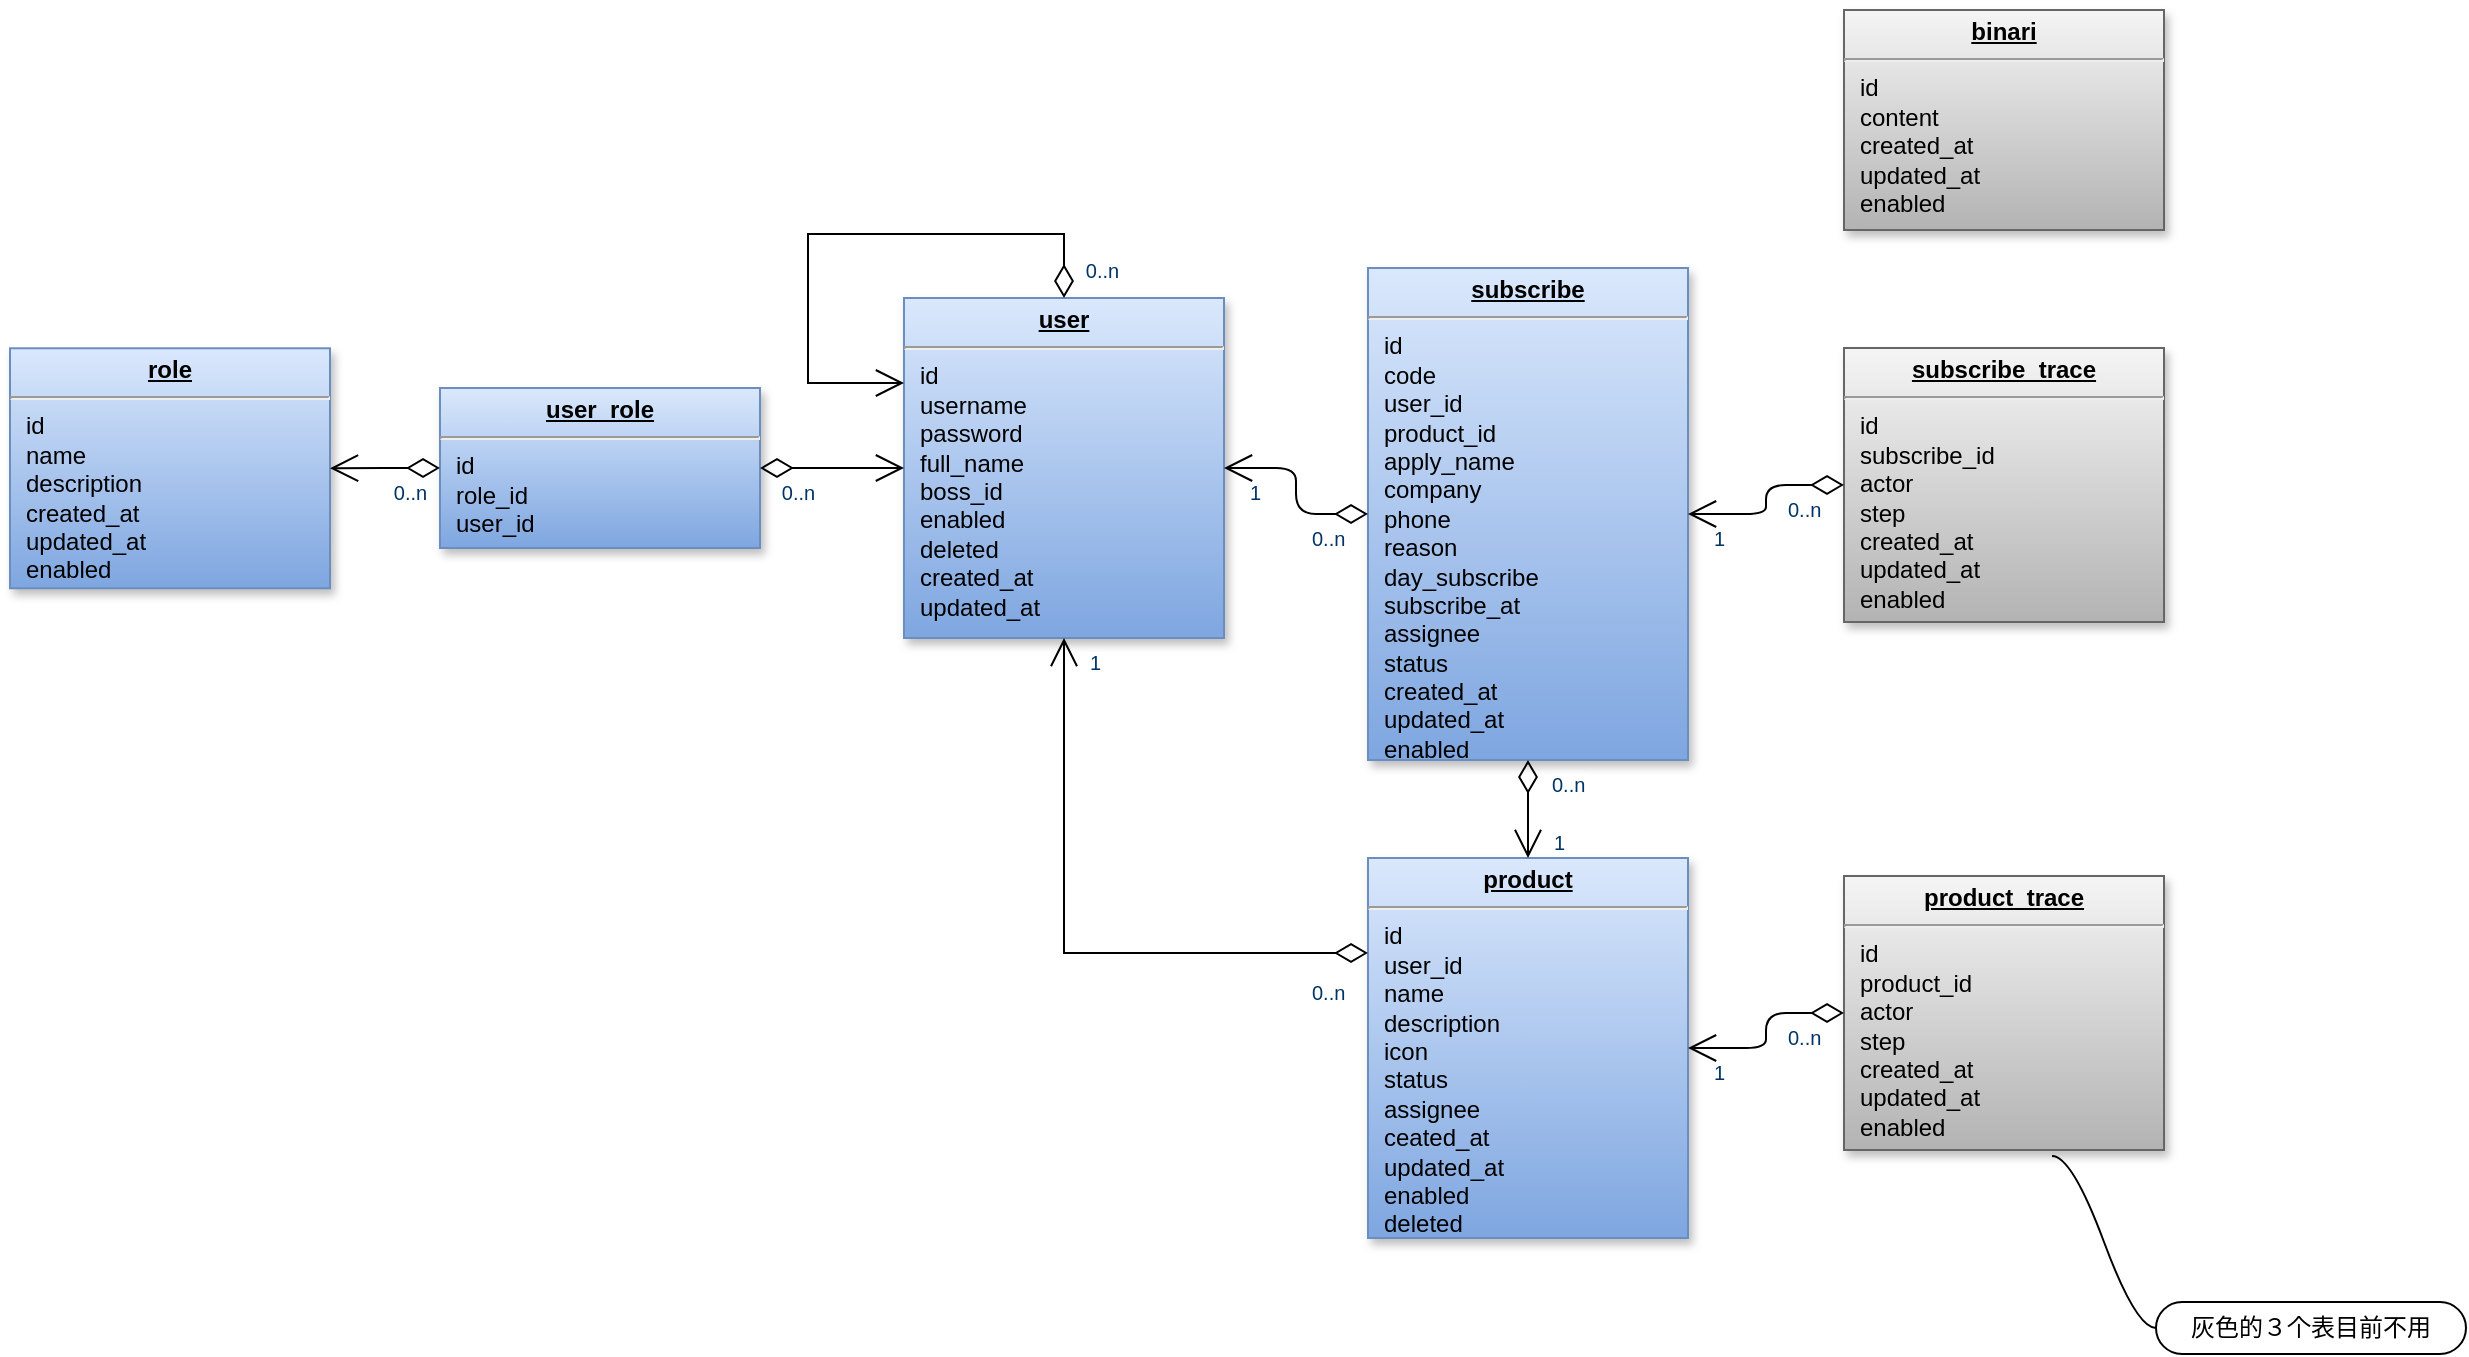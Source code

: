 <mxfile pages="1" version="11.2.5" type="github"><diagram name="Page-1" id="efa7a0a1-bf9b-a30e-e6df-94a7791c09e9"><mxGraphModel dx="1422" dy="803" grid="0" gridSize="10" guides="1" tooltips="1" connect="1" arrows="1" fold="1" page="0" pageScale="1" pageWidth="826" pageHeight="1169" background="#ffffff" math="0" shadow="0"><root><mxCell id="0"/><mxCell id="1" parent="0"/><mxCell id="19" value="&lt;p style=&quot;margin: 0px ; margin-top: 4px ; text-align: center ; text-decoration: underline&quot;&gt;&lt;strong&gt;role&lt;/strong&gt;&lt;/p&gt;&lt;hr&gt;&lt;p style=&quot;margin: 0px ; margin-left: 8px&quot;&gt;id&lt;br&gt;name&lt;/p&gt;&lt;p style=&quot;margin: 0px ; margin-left: 8px&quot;&gt;description&lt;/p&gt;&lt;p style=&quot;margin: 0px ; margin-left: 8px&quot;&gt;created_at&lt;/p&gt;&lt;p style=&quot;margin: 0px ; margin-left: 8px&quot;&gt;updated_at&lt;/p&gt;&lt;p style=&quot;margin: 0px ; margin-left: 8px&quot;&gt;enabled&lt;/p&gt;" style="verticalAlign=top;align=left;overflow=fill;fontSize=12;fontFamily=Helvetica;html=1;strokeColor=#6c8ebf;shadow=1;fillColor=#dae8fc;gradientColor=#7ea6e0;" parent="1" vertex="1"><mxGeometry x="236.0" y="445.14" width="160" height="120" as="geometry"/></mxCell><mxCell id="22" value="&lt;p style=&quot;margin: 0px ; margin-top: 4px ; text-align: center ; text-decoration: underline&quot;&gt;&lt;b&gt;user&lt;/b&gt;&lt;/p&gt;&lt;hr&gt;&lt;p style=&quot;margin: 0px ; margin-left: 8px&quot;&gt;id&lt;/p&gt;&lt;p style=&quot;margin: 0px ; margin-left: 8px&quot;&gt;username&lt;/p&gt;&lt;p style=&quot;margin: 0px ; margin-left: 8px&quot;&gt;password&lt;/p&gt;&lt;p style=&quot;margin: 0px ; margin-left: 8px&quot;&gt;full_name&lt;br&gt;&lt;/p&gt;&lt;p style=&quot;margin: 0px ; margin-left: 8px&quot;&gt;boss_id&lt;br&gt;&lt;/p&gt;&lt;p style=&quot;margin: 0px ; margin-left: 8px&quot;&gt;enabled&lt;/p&gt;&lt;p style=&quot;margin: 0px ; margin-left: 8px&quot;&gt;deleted&lt;/p&gt;&lt;p style=&quot;margin: 0px ; margin-left: 8px&quot;&gt;created_at&lt;/p&gt;&lt;p style=&quot;margin: 0px ; margin-left: 8px&quot;&gt;updated_at&lt;/p&gt;" style="verticalAlign=top;align=left;overflow=fill;fontSize=12;fontFamily=Helvetica;html=1;strokeColor=#6c8ebf;shadow=1;fillColor=#dae8fc;gradientColor=#7ea6e0;" parent="1" vertex="1"><mxGeometry x="683" y="420" width="160" height="170" as="geometry"/></mxCell><mxCell id="23" value="&lt;p style=&quot;margin: 0px ; margin-top: 4px ; text-align: center ; text-decoration: underline&quot;&gt;&lt;b&gt;user_role&lt;/b&gt;&lt;/p&gt;&lt;hr&gt;&lt;p style=&quot;margin: 0px ; margin-left: 8px&quot;&gt;id&lt;/p&gt;&lt;p style=&quot;margin: 0px ; margin-left: 8px&quot;&gt;role_id&lt;/p&gt;&lt;p style=&quot;margin: 0px ; margin-left: 8px&quot;&gt;user_id&lt;/p&gt;" style="verticalAlign=top;align=left;overflow=fill;fontSize=12;fontFamily=Helvetica;html=1;strokeColor=#6c8ebf;shadow=1;fillColor=#dae8fc;gradientColor=#7ea6e0;" parent="1" vertex="1"><mxGeometry x="451" y="465" width="160" height="80" as="geometry"/></mxCell><mxCell id="26" value="&lt;p style=&quot;margin: 0px ; margin-top: 4px ; text-align: center ; text-decoration: underline&quot;&gt;&lt;b&gt;product&lt;/b&gt;&lt;/p&gt;&lt;hr&gt;&lt;p style=&quot;margin: 0px ; margin-left: 8px&quot;&gt;id&lt;/p&gt;&lt;p style=&quot;margin: 0px ; margin-left: 8px&quot;&gt;user_id&lt;/p&gt;&lt;p style=&quot;margin: 0px ; margin-left: 8px&quot;&gt;name&lt;/p&gt;&lt;p style=&quot;margin: 0px ; margin-left: 8px&quot;&gt;description&lt;/p&gt;&lt;p style=&quot;margin: 0px ; margin-left: 8px&quot;&gt;icon&lt;/p&gt;&lt;p style=&quot;margin: 0px ; margin-left: 8px&quot;&gt;status&lt;/p&gt;&lt;p style=&quot;margin: 0px ; margin-left: 8px&quot;&gt;assignee&lt;/p&gt;&lt;p style=&quot;margin: 0px ; margin-left: 8px&quot;&gt;ceated_at&lt;/p&gt;&lt;p style=&quot;margin: 0px ; margin-left: 8px&quot;&gt;updated_at&lt;/p&gt;&lt;p style=&quot;margin: 0px ; margin-left: 8px&quot;&gt;enabled&lt;/p&gt;&lt;p style=&quot;margin: 0px ; margin-left: 8px&quot;&gt;deleted&lt;/p&gt;" style="verticalAlign=top;align=left;overflow=fill;fontSize=12;fontFamily=Helvetica;html=1;strokeColor=#6c8ebf;shadow=1;fillColor=#dae8fc;gradientColor=#7ea6e0;" parent="1" vertex="1"><mxGeometry x="915" y="700" width="160" height="190" as="geometry"/></mxCell><mxCell id="27" value="&lt;p style=&quot;margin: 0px ; margin-top: 4px ; text-align: center ; text-decoration: underline&quot;&gt;&lt;b&gt;subscribe&lt;/b&gt;&lt;/p&gt;&lt;hr&gt;&lt;p style=&quot;margin: 0px ; margin-left: 8px&quot;&gt;id&lt;/p&gt;&lt;p style=&quot;margin: 0px ; margin-left: 8px&quot;&gt;code&lt;br&gt;user_id&lt;/p&gt;&lt;p style=&quot;margin: 0px ; margin-left: 8px&quot;&gt;product_id&lt;/p&gt;&lt;p style=&quot;margin: 0px ; margin-left: 8px&quot;&gt;apply_name&lt;/p&gt;&lt;p style=&quot;margin: 0px ; margin-left: 8px&quot;&gt;company&lt;/p&gt;&lt;p style=&quot;margin: 0px ; margin-left: 8px&quot;&gt;phone&lt;/p&gt;&lt;p style=&quot;margin: 0px ; margin-left: 8px&quot;&gt;reason&lt;/p&gt;&lt;p style=&quot;margin: 0px ; margin-left: 8px&quot;&gt;day_subscribe&lt;/p&gt;&lt;p style=&quot;margin: 0px ; margin-left: 8px&quot;&gt;subscribe_at&lt;/p&gt;&lt;p style=&quot;margin: 0px ; margin-left: 8px&quot;&gt;assignee&lt;/p&gt;&lt;p style=&quot;margin: 0px ; margin-left: 8px&quot;&gt;status&lt;/p&gt;&lt;p style=&quot;margin: 0px ; margin-left: 8px&quot;&gt;created_at&lt;/p&gt;&lt;p style=&quot;margin: 0px ; margin-left: 8px&quot;&gt;updated_at&lt;/p&gt;&lt;p style=&quot;margin: 0px ; margin-left: 8px&quot;&gt;enabled&lt;/p&gt;" style="verticalAlign=top;align=left;overflow=fill;fontSize=12;fontFamily=Helvetica;html=1;strokeColor=#6c8ebf;shadow=1;fillColor=#dae8fc;gradientColor=#7ea6e0;" parent="1" vertex="1"><mxGeometry x="915" y="405" width="160" height="246" as="geometry"/></mxCell><mxCell id="32" value="&lt;p style=&quot;margin: 0px ; margin-top: 4px ; text-align: center ; text-decoration: underline&quot;&gt;&lt;b&gt;binari&lt;/b&gt;&lt;/p&gt;&lt;hr&gt;&lt;p style=&quot;margin: 0px ; margin-left: 8px&quot;&gt;id&lt;/p&gt;&lt;p style=&quot;margin: 0px ; margin-left: 8px&quot;&gt;content&lt;/p&gt;&lt;p style=&quot;margin: 0px ; margin-left: 8px&quot;&gt;created_at&lt;/p&gt;&lt;p style=&quot;margin: 0px ; margin-left: 8px&quot;&gt;updated_at&lt;/p&gt;&lt;p style=&quot;margin: 0px ; margin-left: 8px&quot;&gt;enabled&lt;/p&gt;" style="verticalAlign=top;align=left;overflow=fill;fontSize=12;fontFamily=Helvetica;html=1;strokeColor=#666666;shadow=1;fillColor=#f5f5f5;gradientColor=#b3b3b3;" parent="1" vertex="1"><mxGeometry x="1153" y="276" width="160" height="110" as="geometry"/></mxCell><mxCell id="45" value="" style="endArrow=open;endSize=12;startArrow=diamondThin;startSize=14;startFill=0;edgeStyle=orthogonalEdgeStyle;rounded=0" parent="1" source="23" target="22" edge="1"><mxGeometry x="264.36" y="180" as="geometry"><mxPoint x="264.36" y="180" as="sourcePoint"/><mxPoint x="424.36" y="180" as="targetPoint"/></mxGeometry></mxCell><mxCell id="46" value="0..n" style="resizable=0;align=left;verticalAlign=top;labelBackgroundColor=#ffffff;fontSize=10;strokeColor=#003366;shadow=1;fillColor=#D4E1F5;fontColor=#003366" parent="45" connectable="0" vertex="1"><mxGeometry x="-1" relative="1" as="geometry"><mxPoint x="8.92" as="offset"/></mxGeometry></mxCell><mxCell id="54" value="" style="endArrow=open;endSize=12;startArrow=diamondThin;startSize=14;startFill=0;edgeStyle=orthogonalEdgeStyle;exitX=0;exitY=0.25;rounded=0" parent="1" source="26" target="22" edge="1"><mxGeometry x="954.36" y="170" as="geometry"><mxPoint x="954.36" y="170" as="sourcePoint"/><mxPoint x="1114.36" y="170" as="targetPoint"/></mxGeometry></mxCell><mxCell id="55" value="0..n" style="resizable=0;align=left;verticalAlign=top;labelBackgroundColor=#ffffff;fontSize=10;strokeColor=#003366;shadow=1;fillColor=#D4E1F5;fontColor=#003366" parent="54" connectable="0" vertex="1"><mxGeometry x="-1" relative="1" as="geometry"><mxPoint x="-30" y="7.5" as="offset"/></mxGeometry></mxCell><mxCell id="56" value="1" style="resizable=0;align=right;verticalAlign=top;labelBackgroundColor=#ffffff;fontSize=10;strokeColor=#003366;shadow=1;fillColor=#D4E1F5;fontColor=#003366" parent="54" connectable="0" vertex="1"><mxGeometry x="1" relative="1" as="geometry"><mxPoint x="20" as="offset"/></mxGeometry></mxCell><mxCell id="57" value="" style="endArrow=open;endSize=12;startArrow=diamondThin;startSize=14;startFill=0;edgeStyle=orthogonalEdgeStyle" parent="1" source="27" target="26" edge="1"><mxGeometry x="1014.36" y="180" as="geometry"><mxPoint x="1014.36" y="180" as="sourcePoint"/><mxPoint x="1174.36" y="180" as="targetPoint"/></mxGeometry></mxCell><mxCell id="58" value="0..n" style="resizable=0;align=left;verticalAlign=top;labelBackgroundColor=#ffffff;fontSize=10;strokeColor=#003366;shadow=1;fillColor=#D4E1F5;fontColor=#003366" parent="57" connectable="0" vertex="1"><mxGeometry x="-1" relative="1" as="geometry"><mxPoint x="10" as="offset"/></mxGeometry></mxCell><mxCell id="59" value="1" style="resizable=0;align=right;verticalAlign=top;labelBackgroundColor=#ffffff;fontSize=10;strokeColor=#003366;shadow=1;fillColor=#D4E1F5;fontColor=#003366" parent="57" connectable="0" vertex="1"><mxGeometry x="1" relative="1" as="geometry"><mxPoint x="20" y="-20" as="offset"/></mxGeometry></mxCell><mxCell id="84" value="" style="endArrow=open;endSize=12;startArrow=diamondThin;startSize=14;startFill=0;edgeStyle=orthogonalEdgeStyle" parent="1" source="27" target="22" edge="1"><mxGeometry x="1134.36" y="130" as="geometry"><mxPoint x="1134.36" y="130" as="sourcePoint"/><mxPoint x="1294.36" y="130" as="targetPoint"/></mxGeometry></mxCell><mxCell id="85" value="0..n" style="resizable=0;align=left;verticalAlign=top;labelBackgroundColor=#ffffff;fontSize=10;strokeColor=#003366;shadow=1;fillColor=#D4E1F5;fontColor=#003366" parent="84" connectable="0" vertex="1"><mxGeometry x="-1" relative="1" as="geometry"><mxPoint x="-30" as="offset"/></mxGeometry></mxCell><mxCell id="86" value="1" style="resizable=0;align=right;verticalAlign=top;labelBackgroundColor=#ffffff;fontSize=10;strokeColor=#003366;shadow=1;fillColor=#D4E1F5;fontColor=#003366" parent="84" connectable="0" vertex="1"><mxGeometry x="1" relative="1" as="geometry"><mxPoint x="20" y="2.728e-13" as="offset"/></mxGeometry></mxCell><mxCell id="NApSLv_enQEYS-NjGVGo-114" value="" style="endArrow=open;endSize=12;startArrow=diamondThin;startSize=14;startFill=0;edgeStyle=orthogonalEdgeStyle;rounded=0;entryX=1;entryY=0.5;entryDx=0;entryDy=0;exitX=0;exitY=0.5;exitDx=0;exitDy=0;" parent="1" source="23" target="19" edge="1"><mxGeometry x="94.36" y="350" as="geometry"><mxPoint x="355.08" y="660" as="sourcePoint"/><mxPoint x="455" y="670" as="targetPoint"/><Array as="points"/></mxGeometry></mxCell><mxCell id="NApSLv_enQEYS-NjGVGo-115" value="0..n" style="resizable=0;align=left;verticalAlign=top;labelBackgroundColor=#ffffff;fontSize=10;strokeColor=#003366;shadow=1;fillColor=#D4E1F5;fontColor=#003366" parent="NApSLv_enQEYS-NjGVGo-114" connectable="0" vertex="1"><mxGeometry x="-1" relative="1" as="geometry"><mxPoint x="-25.08" as="offset"/></mxGeometry></mxCell><mxCell id="D_FZfvUI4h4dCcZ30uNj-86" value="" style="endArrow=open;endSize=12;startArrow=diamondThin;startSize=14;startFill=0;edgeStyle=orthogonalEdgeStyle;rounded=0;entryX=0;entryY=0.25;entryDx=0;entryDy=0;" parent="1" source="22" target="22" edge="1"><mxGeometry x="264.36" y="180" as="geometry"><mxPoint x="555" y="500" as="sourcePoint"/><mxPoint x="625" y="515" as="targetPoint"/><Array as="points"><mxPoint x="763" y="388"/><mxPoint x="635" y="388"/><mxPoint x="635" y="463"/></Array></mxGeometry></mxCell><mxCell id="D_FZfvUI4h4dCcZ30uNj-87" value="0..n" style="resizable=0;align=left;verticalAlign=top;labelBackgroundColor=#ffffff;fontSize=10;strokeColor=#003366;shadow=1;fillColor=#D4E1F5;fontColor=#003366" parent="D_FZfvUI4h4dCcZ30uNj-86" connectable="0" vertex="1"><mxGeometry x="-1" relative="1" as="geometry"><mxPoint x="8.92" y="-26" as="offset"/></mxGeometry></mxCell><mxCell id="YSWZgDbXpjQBgcZBuGuI-86" value="&lt;p style=&quot;margin: 0px ; margin-top: 4px ; text-align: center ; text-decoration: underline&quot;&gt;&lt;b&gt;subscribe_trace&lt;/b&gt;&lt;/p&gt;&lt;hr&gt;&lt;p style=&quot;margin: 0px ; margin-left: 8px&quot;&gt;id&lt;/p&gt;&lt;p style=&quot;margin: 0px ; margin-left: 8px&quot;&gt;subscribe_id&lt;/p&gt;&lt;p style=&quot;margin: 0px ; margin-left: 8px&quot;&gt;actor&lt;/p&gt;&lt;p style=&quot;margin: 0px ; margin-left: 8px&quot;&gt;step&lt;/p&gt;&lt;p style=&quot;margin: 0px ; margin-left: 8px&quot;&gt;created_at&lt;/p&gt;&lt;p style=&quot;margin: 0px ; margin-left: 8px&quot;&gt;updated_at&lt;/p&gt;&lt;p style=&quot;margin: 0px ; margin-left: 8px&quot;&gt;enabled&lt;/p&gt;" style="verticalAlign=top;align=left;overflow=fill;fontSize=12;fontFamily=Helvetica;html=1;strokeColor=#666666;shadow=1;fillColor=#f5f5f5;gradientColor=#b3b3b3;" vertex="1" parent="1"><mxGeometry x="1153" y="445" width="160" height="137" as="geometry"/></mxCell><mxCell id="YSWZgDbXpjQBgcZBuGuI-87" value="&lt;p style=&quot;margin: 0px ; margin-top: 4px ; text-align: center ; text-decoration: underline&quot;&gt;&lt;b&gt;product_trace&lt;/b&gt;&lt;/p&gt;&lt;hr&gt;&lt;p style=&quot;margin: 0px ; margin-left: 8px&quot;&gt;id&lt;/p&gt;&lt;p style=&quot;margin: 0px ; margin-left: 8px&quot;&gt;product_id&lt;/p&gt;&lt;p style=&quot;margin: 0px ; margin-left: 8px&quot;&gt;actor&lt;/p&gt;&lt;p style=&quot;margin: 0px ; margin-left: 8px&quot;&gt;step&lt;/p&gt;&lt;p style=&quot;margin: 0px ; margin-left: 8px&quot;&gt;created_at&lt;/p&gt;&lt;p style=&quot;margin: 0px ; margin-left: 8px&quot;&gt;updated_at&lt;/p&gt;&lt;p style=&quot;margin: 0px ; margin-left: 8px&quot;&gt;enabled&lt;/p&gt;" style="verticalAlign=top;align=left;overflow=fill;fontSize=12;fontFamily=Helvetica;html=1;strokeColor=#666666;shadow=1;fillColor=#f5f5f5;gradientColor=#b3b3b3;" vertex="1" parent="1"><mxGeometry x="1153" y="709" width="160" height="137" as="geometry"/></mxCell><mxCell id="YSWZgDbXpjQBgcZBuGuI-88" value="" style="endArrow=open;endSize=12;startArrow=diamondThin;startSize=14;startFill=0;edgeStyle=orthogonalEdgeStyle;entryX=1;entryY=0.5;entryDx=0;entryDy=0;" edge="1" parent="1" source="YSWZgDbXpjQBgcZBuGuI-86" target="27"><mxGeometry x="1269.36" y="-99" as="geometry"><mxPoint x="1050" y="299" as="sourcePoint"/><mxPoint x="978" y="276" as="targetPoint"/></mxGeometry></mxCell><mxCell id="YSWZgDbXpjQBgcZBuGuI-89" value="0..n" style="resizable=0;align=left;verticalAlign=top;labelBackgroundColor=#ffffff;fontSize=10;strokeColor=#003366;shadow=1;fillColor=#D4E1F5;fontColor=#003366" connectable="0" vertex="1" parent="YSWZgDbXpjQBgcZBuGuI-88"><mxGeometry x="-1" relative="1" as="geometry"><mxPoint x="-30" as="offset"/></mxGeometry></mxCell><mxCell id="YSWZgDbXpjQBgcZBuGuI-90" value="1" style="resizable=0;align=right;verticalAlign=top;labelBackgroundColor=#ffffff;fontSize=10;strokeColor=#003366;shadow=1;fillColor=#D4E1F5;fontColor=#003366" connectable="0" vertex="1" parent="YSWZgDbXpjQBgcZBuGuI-88"><mxGeometry x="1" relative="1" as="geometry"><mxPoint x="20" y="2.728e-13" as="offset"/></mxGeometry></mxCell><mxCell id="YSWZgDbXpjQBgcZBuGuI-91" value="" style="endArrow=open;endSize=12;startArrow=diamondThin;startSize=14;startFill=0;edgeStyle=orthogonalEdgeStyle;entryX=1;entryY=0.5;entryDx=0;entryDy=0;exitX=0;exitY=0.5;exitDx=0;exitDy=0;" edge="1" parent="1" source="YSWZgDbXpjQBgcZBuGuI-87" target="26"><mxGeometry x="1399.86" y="270" as="geometry"><mxPoint x="1306.5" y="883" as="sourcePoint"/><mxPoint x="1205.5" y="897" as="targetPoint"/></mxGeometry></mxCell><mxCell id="YSWZgDbXpjQBgcZBuGuI-92" value="0..n" style="resizable=0;align=left;verticalAlign=top;labelBackgroundColor=#ffffff;fontSize=10;strokeColor=#003366;shadow=1;fillColor=#D4E1F5;fontColor=#003366" connectable="0" vertex="1" parent="YSWZgDbXpjQBgcZBuGuI-91"><mxGeometry x="-1" relative="1" as="geometry"><mxPoint x="-30" as="offset"/></mxGeometry></mxCell><mxCell id="YSWZgDbXpjQBgcZBuGuI-93" value="1" style="resizable=0;align=right;verticalAlign=top;labelBackgroundColor=#ffffff;fontSize=10;strokeColor=#003366;shadow=1;fillColor=#D4E1F5;fontColor=#003366" connectable="0" vertex="1" parent="YSWZgDbXpjQBgcZBuGuI-91"><mxGeometry x="1" relative="1" as="geometry"><mxPoint x="20" y="2.728e-13" as="offset"/></mxGeometry></mxCell><mxCell id="YSWZgDbXpjQBgcZBuGuI-94" value="灰色的３个表目前不用" style="whiteSpace=wrap;html=1;rounded=1;arcSize=50;align=center;verticalAlign=middle;container=1;recursiveResize=0;strokeWidth=1;autosize=1;spacing=4;treeFolding=1;treeMoving=1;" vertex="1" collapsed="1" parent="1"><mxGeometry x="1309" y="922" width="155" height="26" as="geometry"/></mxCell><mxCell id="YSWZgDbXpjQBgcZBuGuI-95" value="" style="edgeStyle=entityRelationEdgeStyle;startArrow=none;endArrow=none;segment=10;curved=1;exitX=0.65;exitY=1.022;exitDx=0;exitDy=0;exitPerimeter=0;" edge="1" target="YSWZgDbXpjQBgcZBuGuI-94" parent="1" source="YSWZgDbXpjQBgcZBuGuI-87"><mxGeometry relative="1" as="geometry"><mxPoint x="1269" y="962" as="sourcePoint"/></mxGeometry></mxCell></root></mxGraphModel></diagram></mxfile>
